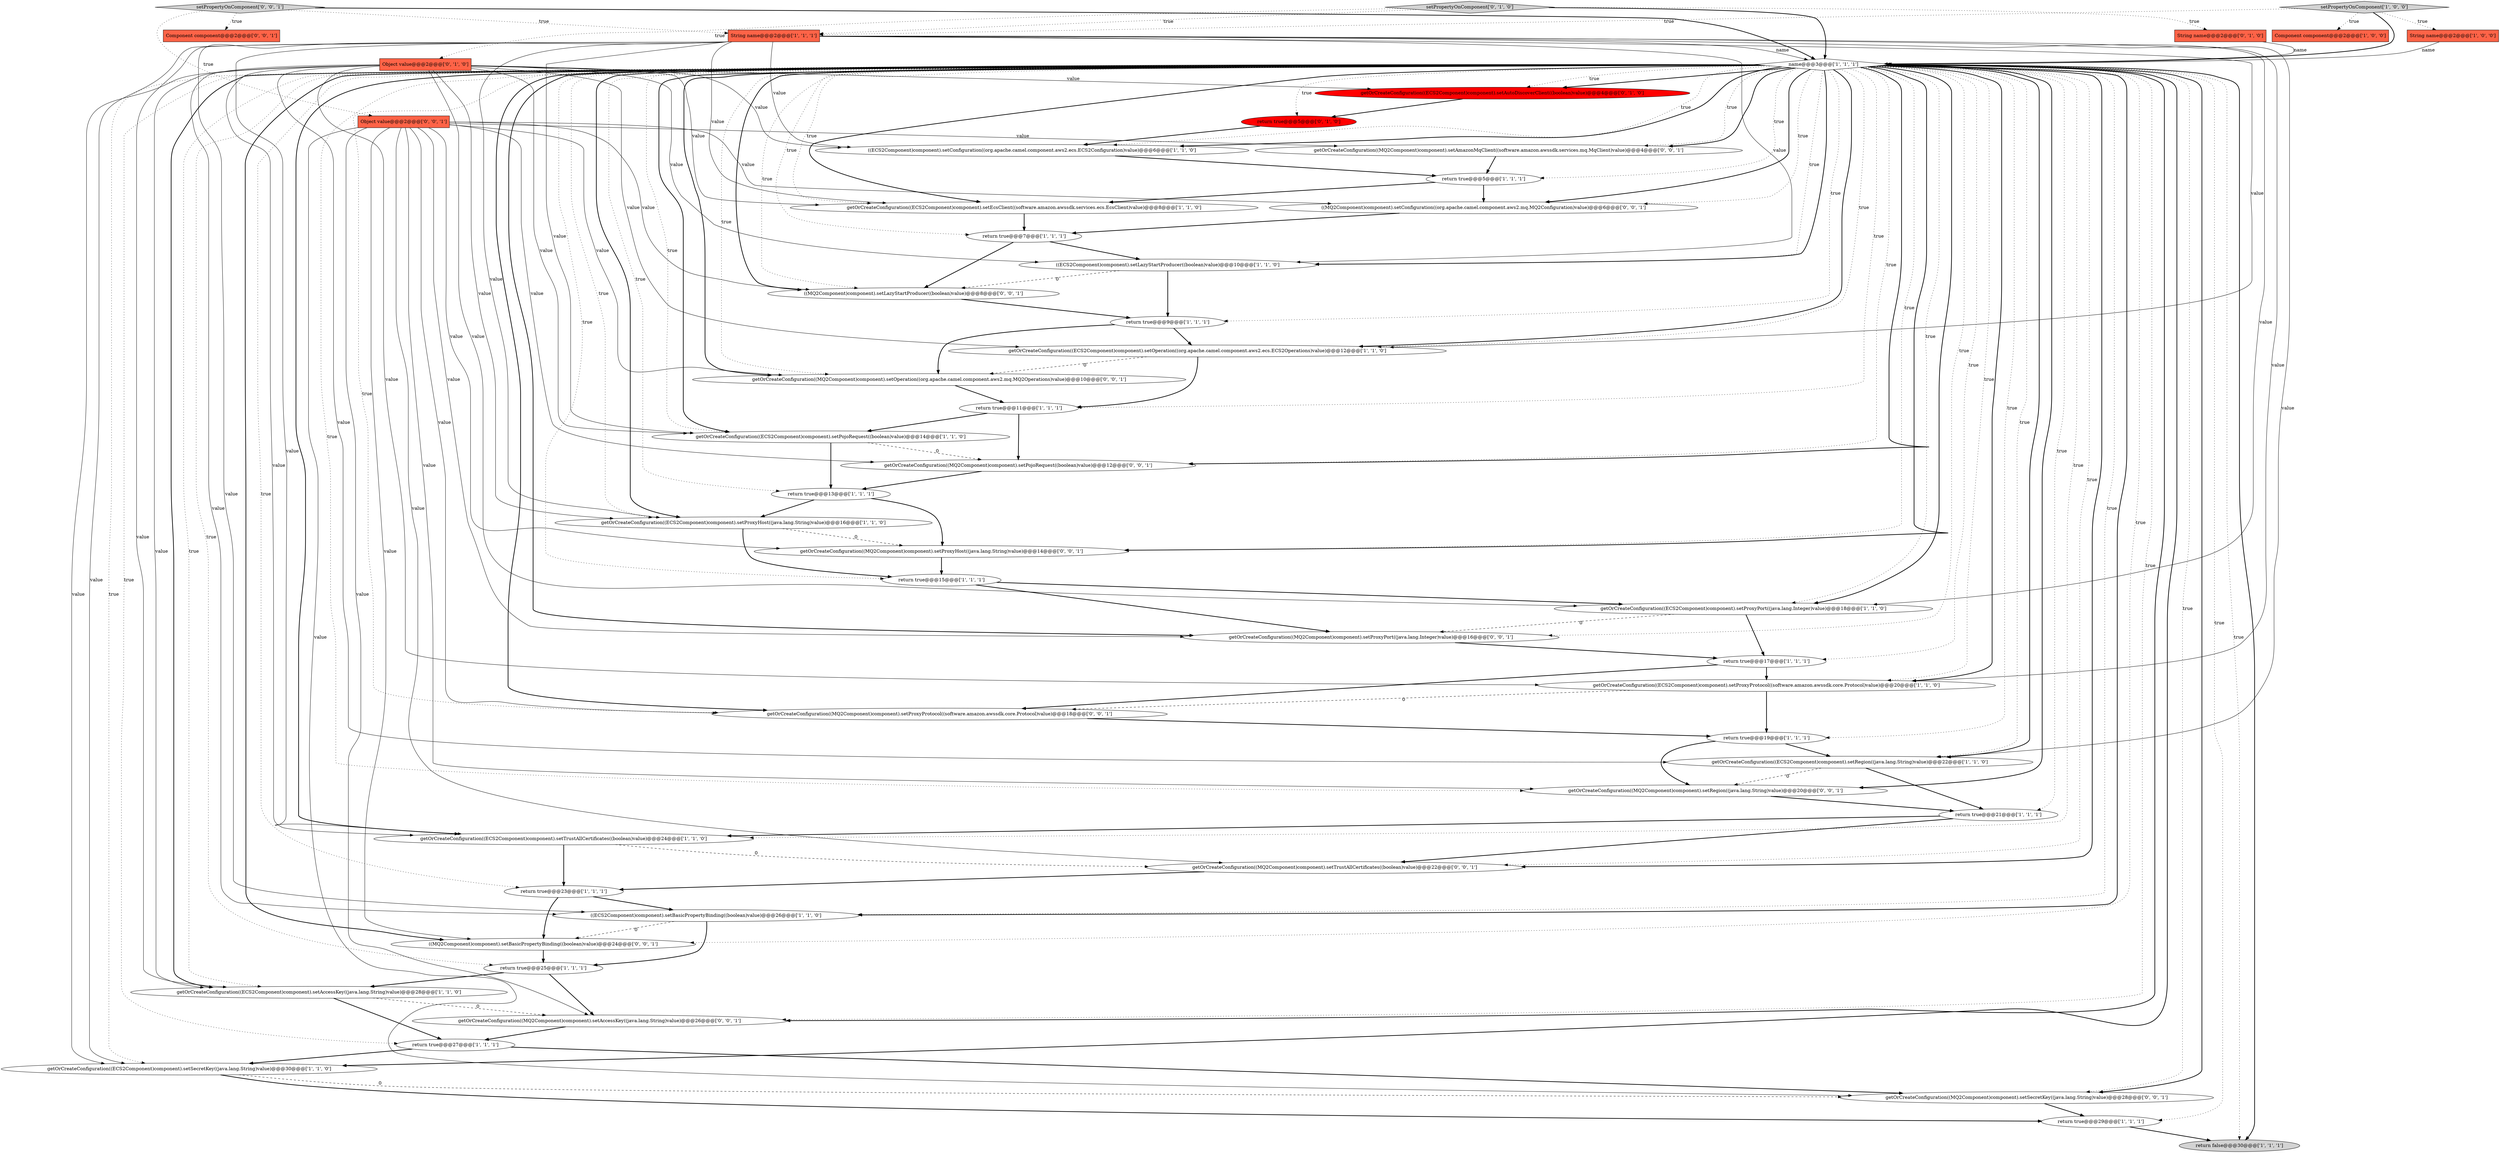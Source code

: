 digraph {
41 [style = filled, label = "getOrCreateConfiguration((MQ2Component)component).setAmazonMqClient((software.amazon.awssdk.services.mq.MqClient)value)@@@4@@@['0', '0', '1']", fillcolor = white, shape = ellipse image = "AAA0AAABBB3BBB"];
8 [style = filled, label = "Component component@@@2@@@['1', '0', '0']", fillcolor = tomato, shape = box image = "AAA0AAABBB1BBB"];
24 [style = filled, label = "return true@@@29@@@['1', '1', '1']", fillcolor = white, shape = ellipse image = "AAA0AAABBB1BBB"];
13 [style = filled, label = "name@@@3@@@['1', '1', '1']", fillcolor = white, shape = diamond image = "AAA0AAABBB1BBB"];
9 [style = filled, label = "((ECS2Component)component).setConfiguration((org.apache.camel.component.aws2.ecs.ECS2Configuration)value)@@@6@@@['1', '1', '0']", fillcolor = white, shape = ellipse image = "AAA0AAABBB1BBB"];
31 [style = filled, label = "return true@@@11@@@['1', '1', '1']", fillcolor = white, shape = ellipse image = "AAA0AAABBB1BBB"];
1 [style = filled, label = "getOrCreateConfiguration((ECS2Component)component).setAccessKey((java.lang.String)value)@@@28@@@['1', '1', '0']", fillcolor = white, shape = ellipse image = "AAA0AAABBB1BBB"];
52 [style = filled, label = "getOrCreateConfiguration((MQ2Component)component).setProxyHost((java.lang.String)value)@@@14@@@['0', '0', '1']", fillcolor = white, shape = ellipse image = "AAA0AAABBB3BBB"];
21 [style = filled, label = "getOrCreateConfiguration((ECS2Component)component).setPojoRequest((boolean)value)@@@14@@@['1', '1', '0']", fillcolor = white, shape = ellipse image = "AAA0AAABBB1BBB"];
27 [style = filled, label = "((ECS2Component)component).setLazyStartProducer((boolean)value)@@@10@@@['1', '1', '0']", fillcolor = white, shape = ellipse image = "AAA0AAABBB1BBB"];
38 [style = filled, label = "getOrCreateConfiguration((MQ2Component)component).setAccessKey((java.lang.String)value)@@@26@@@['0', '0', '1']", fillcolor = white, shape = ellipse image = "AAA0AAABBB3BBB"];
17 [style = filled, label = "String name@@@2@@@['1', '0', '0']", fillcolor = tomato, shape = box image = "AAA0AAABBB1BBB"];
45 [style = filled, label = "getOrCreateConfiguration((MQ2Component)component).setTrustAllCertificates((boolean)value)@@@22@@@['0', '0', '1']", fillcolor = white, shape = ellipse image = "AAA0AAABBB3BBB"];
37 [style = filled, label = "Component component@@@2@@@['0', '0', '1']", fillcolor = tomato, shape = box image = "AAA0AAABBB3BBB"];
22 [style = filled, label = "getOrCreateConfiguration((ECS2Component)component).setOperation((org.apache.camel.component.aws2.ecs.ECS2Operations)value)@@@12@@@['1', '1', '0']", fillcolor = white, shape = ellipse image = "AAA0AAABBB1BBB"];
50 [style = filled, label = "((MQ2Component)component).setBasicPropertyBinding((boolean)value)@@@24@@@['0', '0', '1']", fillcolor = white, shape = ellipse image = "AAA0AAABBB3BBB"];
26 [style = filled, label = "getOrCreateConfiguration((ECS2Component)component).setProxyProtocol((software.amazon.awssdk.core.Protocol)value)@@@20@@@['1', '1', '0']", fillcolor = white, shape = ellipse image = "AAA0AAABBB1BBB"];
0 [style = filled, label = "getOrCreateConfiguration((ECS2Component)component).setProxyPort((java.lang.Integer)value)@@@18@@@['1', '1', '0']", fillcolor = white, shape = ellipse image = "AAA0AAABBB1BBB"];
15 [style = filled, label = "return true@@@21@@@['1', '1', '1']", fillcolor = white, shape = ellipse image = "AAA0AAABBB1BBB"];
30 [style = filled, label = "getOrCreateConfiguration((ECS2Component)component).setRegion((java.lang.String)value)@@@22@@@['1', '1', '0']", fillcolor = white, shape = ellipse image = "AAA0AAABBB1BBB"];
5 [style = filled, label = "getOrCreateConfiguration((ECS2Component)component).setEcsClient((software.amazon.awssdk.services.ecs.EcsClient)value)@@@8@@@['1', '1', '0']", fillcolor = white, shape = ellipse image = "AAA0AAABBB1BBB"];
6 [style = filled, label = "return true@@@5@@@['1', '1', '1']", fillcolor = white, shape = ellipse image = "AAA0AAABBB1BBB"];
7 [style = filled, label = "getOrCreateConfiguration((ECS2Component)component).setTrustAllCertificates((boolean)value)@@@24@@@['1', '1', '0']", fillcolor = white, shape = ellipse image = "AAA0AAABBB1BBB"];
14 [style = filled, label = "return true@@@23@@@['1', '1', '1']", fillcolor = white, shape = ellipse image = "AAA0AAABBB1BBB"];
25 [style = filled, label = "((ECS2Component)component).setBasicPropertyBinding((boolean)value)@@@26@@@['1', '1', '0']", fillcolor = white, shape = ellipse image = "AAA0AAABBB1BBB"];
28 [style = filled, label = "String name@@@2@@@['1', '1', '1']", fillcolor = tomato, shape = box image = "AAA0AAABBB1BBB"];
29 [style = filled, label = "getOrCreateConfiguration((ECS2Component)component).setProxyHost((java.lang.String)value)@@@16@@@['1', '1', '0']", fillcolor = white, shape = ellipse image = "AAA0AAABBB1BBB"];
46 [style = filled, label = "getOrCreateConfiguration((MQ2Component)component).setRegion((java.lang.String)value)@@@20@@@['0', '0', '1']", fillcolor = white, shape = ellipse image = "AAA0AAABBB3BBB"];
20 [style = filled, label = "return false@@@30@@@['1', '1', '1']", fillcolor = lightgray, shape = ellipse image = "AAA0AAABBB1BBB"];
34 [style = filled, label = "setPropertyOnComponent['0', '1', '0']", fillcolor = lightgray, shape = diamond image = "AAA0AAABBB2BBB"];
12 [style = filled, label = "return true@@@9@@@['1', '1', '1']", fillcolor = white, shape = ellipse image = "AAA0AAABBB1BBB"];
33 [style = filled, label = "String name@@@2@@@['0', '1', '0']", fillcolor = tomato, shape = box image = "AAA0AAABBB2BBB"];
43 [style = filled, label = "getOrCreateConfiguration((MQ2Component)component).setProxyPort((java.lang.Integer)value)@@@16@@@['0', '0', '1']", fillcolor = white, shape = ellipse image = "AAA0AAABBB3BBB"];
19 [style = filled, label = "return true@@@19@@@['1', '1', '1']", fillcolor = white, shape = ellipse image = "AAA0AAABBB1BBB"];
48 [style = filled, label = "((MQ2Component)component).setLazyStartProducer((boolean)value)@@@8@@@['0', '0', '1']", fillcolor = white, shape = ellipse image = "AAA0AAABBB3BBB"];
18 [style = filled, label = "return true@@@27@@@['1', '1', '1']", fillcolor = white, shape = ellipse image = "AAA0AAABBB1BBB"];
39 [style = filled, label = "getOrCreateConfiguration((MQ2Component)component).setPojoRequest((boolean)value)@@@12@@@['0', '0', '1']", fillcolor = white, shape = ellipse image = "AAA0AAABBB3BBB"];
35 [style = filled, label = "getOrCreateConfiguration((ECS2Component)component).setAutoDiscoverClient((boolean)value)@@@4@@@['0', '1', '0']", fillcolor = red, shape = ellipse image = "AAA1AAABBB2BBB"];
42 [style = filled, label = "getOrCreateConfiguration((MQ2Component)component).setOperation((org.apache.camel.component.aws2.mq.MQ2Operations)value)@@@10@@@['0', '0', '1']", fillcolor = white, shape = ellipse image = "AAA0AAABBB3BBB"];
51 [style = filled, label = "setPropertyOnComponent['0', '0', '1']", fillcolor = lightgray, shape = diamond image = "AAA0AAABBB3BBB"];
4 [style = filled, label = "setPropertyOnComponent['1', '0', '0']", fillcolor = lightgray, shape = diamond image = "AAA0AAABBB1BBB"];
3 [style = filled, label = "return true@@@25@@@['1', '1', '1']", fillcolor = white, shape = ellipse image = "AAA0AAABBB1BBB"];
2 [style = filled, label = "getOrCreateConfiguration((ECS2Component)component).setSecretKey((java.lang.String)value)@@@30@@@['1', '1', '0']", fillcolor = white, shape = ellipse image = "AAA0AAABBB1BBB"];
16 [style = filled, label = "return true@@@13@@@['1', '1', '1']", fillcolor = white, shape = ellipse image = "AAA0AAABBB1BBB"];
32 [style = filled, label = "return true@@@5@@@['0', '1', '0']", fillcolor = red, shape = ellipse image = "AAA1AAABBB2BBB"];
36 [style = filled, label = "Object value@@@2@@@['0', '1', '0']", fillcolor = tomato, shape = box image = "AAA0AAABBB2BBB"];
10 [style = filled, label = "return true@@@17@@@['1', '1', '1']", fillcolor = white, shape = ellipse image = "AAA0AAABBB1BBB"];
49 [style = filled, label = "((MQ2Component)component).setConfiguration((org.apache.camel.component.aws2.mq.MQ2Configuration)value)@@@6@@@['0', '0', '1']", fillcolor = white, shape = ellipse image = "AAA0AAABBB3BBB"];
23 [style = filled, label = "return true@@@7@@@['1', '1', '1']", fillcolor = white, shape = ellipse image = "AAA0AAABBB1BBB"];
40 [style = filled, label = "Object value@@@2@@@['0', '0', '1']", fillcolor = tomato, shape = box image = "AAA0AAABBB3BBB"];
11 [style = filled, label = "return true@@@15@@@['1', '1', '1']", fillcolor = white, shape = ellipse image = "AAA0AAABBB1BBB"];
47 [style = filled, label = "getOrCreateConfiguration((MQ2Component)component).setProxyProtocol((software.amazon.awssdk.core.Protocol)value)@@@18@@@['0', '0', '1']", fillcolor = white, shape = ellipse image = "AAA0AAABBB3BBB"];
44 [style = filled, label = "getOrCreateConfiguration((MQ2Component)component).setSecretKey((java.lang.String)value)@@@28@@@['0', '0', '1']", fillcolor = white, shape = ellipse image = "AAA0AAABBB3BBB"];
40->48 [style = solid, label="value"];
13->24 [style = dotted, label="true"];
51->37 [style = dotted, label="true"];
13->47 [style = bold, label=""];
13->49 [style = dotted, label="true"];
14->25 [style = bold, label=""];
16->52 [style = bold, label=""];
40->42 [style = solid, label="value"];
13->27 [style = dotted, label="true"];
46->15 [style = bold, label=""];
13->41 [style = dotted, label="true"];
13->20 [style = dotted, label="true"];
36->30 [style = solid, label="value"];
13->5 [style = dotted, label="true"];
28->29 [style = solid, label="value"];
31->21 [style = bold, label=""];
13->49 [style = bold, label=""];
12->42 [style = bold, label=""];
3->38 [style = bold, label=""];
13->10 [style = dotted, label="true"];
28->21 [style = solid, label="value"];
13->1 [style = bold, label=""];
29->52 [style = dashed, label="0"];
40->41 [style = solid, label="value"];
13->35 [style = dotted, label="true"];
9->6 [style = bold, label=""];
7->14 [style = bold, label=""];
48->12 [style = bold, label=""];
18->44 [style = bold, label=""];
22->42 [style = dashed, label="0"];
36->9 [style = solid, label="value"];
33->13 [style = solid, label="name"];
13->21 [style = dotted, label="true"];
28->7 [style = solid, label="value"];
13->45 [style = bold, label=""];
21->16 [style = bold, label=""];
13->46 [style = bold, label=""];
1->38 [style = dashed, label="0"];
13->50 [style = dotted, label="true"];
13->15 [style = dotted, label="true"];
13->22 [style = bold, label=""];
2->24 [style = bold, label=""];
4->17 [style = dotted, label="true"];
28->26 [style = solid, label="value"];
12->22 [style = bold, label=""];
36->25 [style = solid, label="value"];
13->44 [style = dotted, label="true"];
13->39 [style = dotted, label="true"];
13->9 [style = dotted, label="true"];
13->6 [style = dotted, label="true"];
34->28 [style = dotted, label="true"];
13->25 [style = bold, label=""];
27->12 [style = bold, label=""];
13->3 [style = dotted, label="true"];
5->23 [style = bold, label=""];
13->25 [style = dotted, label="true"];
30->46 [style = dashed, label="0"];
36->0 [style = solid, label="value"];
16->29 [style = bold, label=""];
25->3 [style = bold, label=""];
13->19 [style = dotted, label="true"];
50->3 [style = bold, label=""];
26->47 [style = dashed, label="0"];
6->49 [style = bold, label=""];
10->26 [style = bold, label=""];
42->31 [style = bold, label=""];
41->6 [style = bold, label=""];
13->7 [style = dotted, label="true"];
11->43 [style = bold, label=""];
40->45 [style = solid, label="value"];
13->23 [style = dotted, label="true"];
4->28 [style = dotted, label="true"];
28->1 [style = solid, label="value"];
23->48 [style = bold, label=""];
13->32 [style = dotted, label="true"];
24->20 [style = bold, label=""];
45->14 [style = bold, label=""];
38->18 [style = bold, label=""];
13->46 [style = dotted, label="true"];
13->22 [style = dotted, label="true"];
13->0 [style = dotted, label="true"];
13->29 [style = dotted, label="true"];
19->30 [style = bold, label=""];
13->43 [style = bold, label=""];
13->5 [style = bold, label=""];
43->10 [style = bold, label=""];
19->46 [style = bold, label=""];
28->13 [style = solid, label="name"];
29->11 [style = bold, label=""];
51->28 [style = dotted, label="true"];
30->15 [style = bold, label=""];
13->52 [style = dotted, label="true"];
28->22 [style = solid, label="value"];
13->0 [style = bold, label=""];
36->35 [style = solid, label="value"];
13->45 [style = dotted, label="true"];
13->16 [style = dotted, label="true"];
13->18 [style = dotted, label="true"];
36->27 [style = solid, label="value"];
39->16 [style = bold, label=""];
13->42 [style = bold, label=""];
28->0 [style = solid, label="value"];
3->1 [style = bold, label=""];
13->26 [style = dotted, label="true"];
34->36 [style = dotted, label="true"];
4->13 [style = bold, label=""];
28->5 [style = solid, label="value"];
35->32 [style = bold, label=""];
13->48 [style = bold, label=""];
13->39 [style = bold, label=""];
49->23 [style = bold, label=""];
13->38 [style = dotted, label="true"];
36->2 [style = solid, label="value"];
40->39 [style = solid, label="value"];
0->43 [style = dashed, label="0"];
26->19 [style = bold, label=""];
40->44 [style = solid, label="value"];
51->13 [style = bold, label=""];
40->49 [style = solid, label="value"];
21->39 [style = dashed, label="0"];
13->50 [style = bold, label=""];
13->41 [style = bold, label=""];
13->2 [style = dotted, label="true"];
32->9 [style = bold, label=""];
6->5 [style = bold, label=""];
28->30 [style = solid, label="value"];
13->30 [style = dotted, label="true"];
13->27 [style = bold, label=""];
13->26 [style = bold, label=""];
36->7 [style = solid, label="value"];
7->45 [style = dashed, label="0"];
28->9 [style = solid, label="value"];
28->2 [style = solid, label="value"];
34->33 [style = dotted, label="true"];
14->50 [style = bold, label=""];
51->40 [style = dotted, label="true"];
13->11 [style = dotted, label="true"];
36->22 [style = solid, label="value"];
13->9 [style = bold, label=""];
31->39 [style = bold, label=""];
44->24 [style = bold, label=""];
13->14 [style = dotted, label="true"];
40->47 [style = solid, label="value"];
13->52 [style = bold, label=""];
27->48 [style = dashed, label="0"];
25->50 [style = dashed, label="0"];
40->43 [style = solid, label="value"];
13->2 [style = bold, label=""];
52->11 [style = bold, label=""];
17->13 [style = solid, label="name"];
15->45 [style = bold, label=""];
15->7 [style = bold, label=""];
23->27 [style = bold, label=""];
36->1 [style = solid, label="value"];
36->29 [style = solid, label="value"];
13->12 [style = dotted, label="true"];
13->44 [style = bold, label=""];
34->13 [style = bold, label=""];
4->8 [style = dotted, label="true"];
22->31 [style = bold, label=""];
13->42 [style = dotted, label="true"];
1->18 [style = bold, label=""];
13->30 [style = bold, label=""];
18->2 [style = bold, label=""];
28->27 [style = solid, label="value"];
36->21 [style = solid, label="value"];
40->52 [style = solid, label="value"];
13->43 [style = dotted, label="true"];
28->25 [style = solid, label="value"];
13->1 [style = dotted, label="true"];
13->29 [style = bold, label=""];
13->31 [style = dotted, label="true"];
11->0 [style = bold, label=""];
40->50 [style = solid, label="value"];
0->10 [style = bold, label=""];
13->7 [style = bold, label=""];
47->19 [style = bold, label=""];
10->47 [style = bold, label=""];
40->38 [style = solid, label="value"];
36->5 [style = solid, label="value"];
13->38 [style = bold, label=""];
36->26 [style = solid, label="value"];
13->48 [style = dotted, label="true"];
40->46 [style = solid, label="value"];
13->47 [style = dotted, label="true"];
13->21 [style = bold, label=""];
13->35 [style = bold, label=""];
2->44 [style = dashed, label="0"];
13->20 [style = bold, label=""];
}
